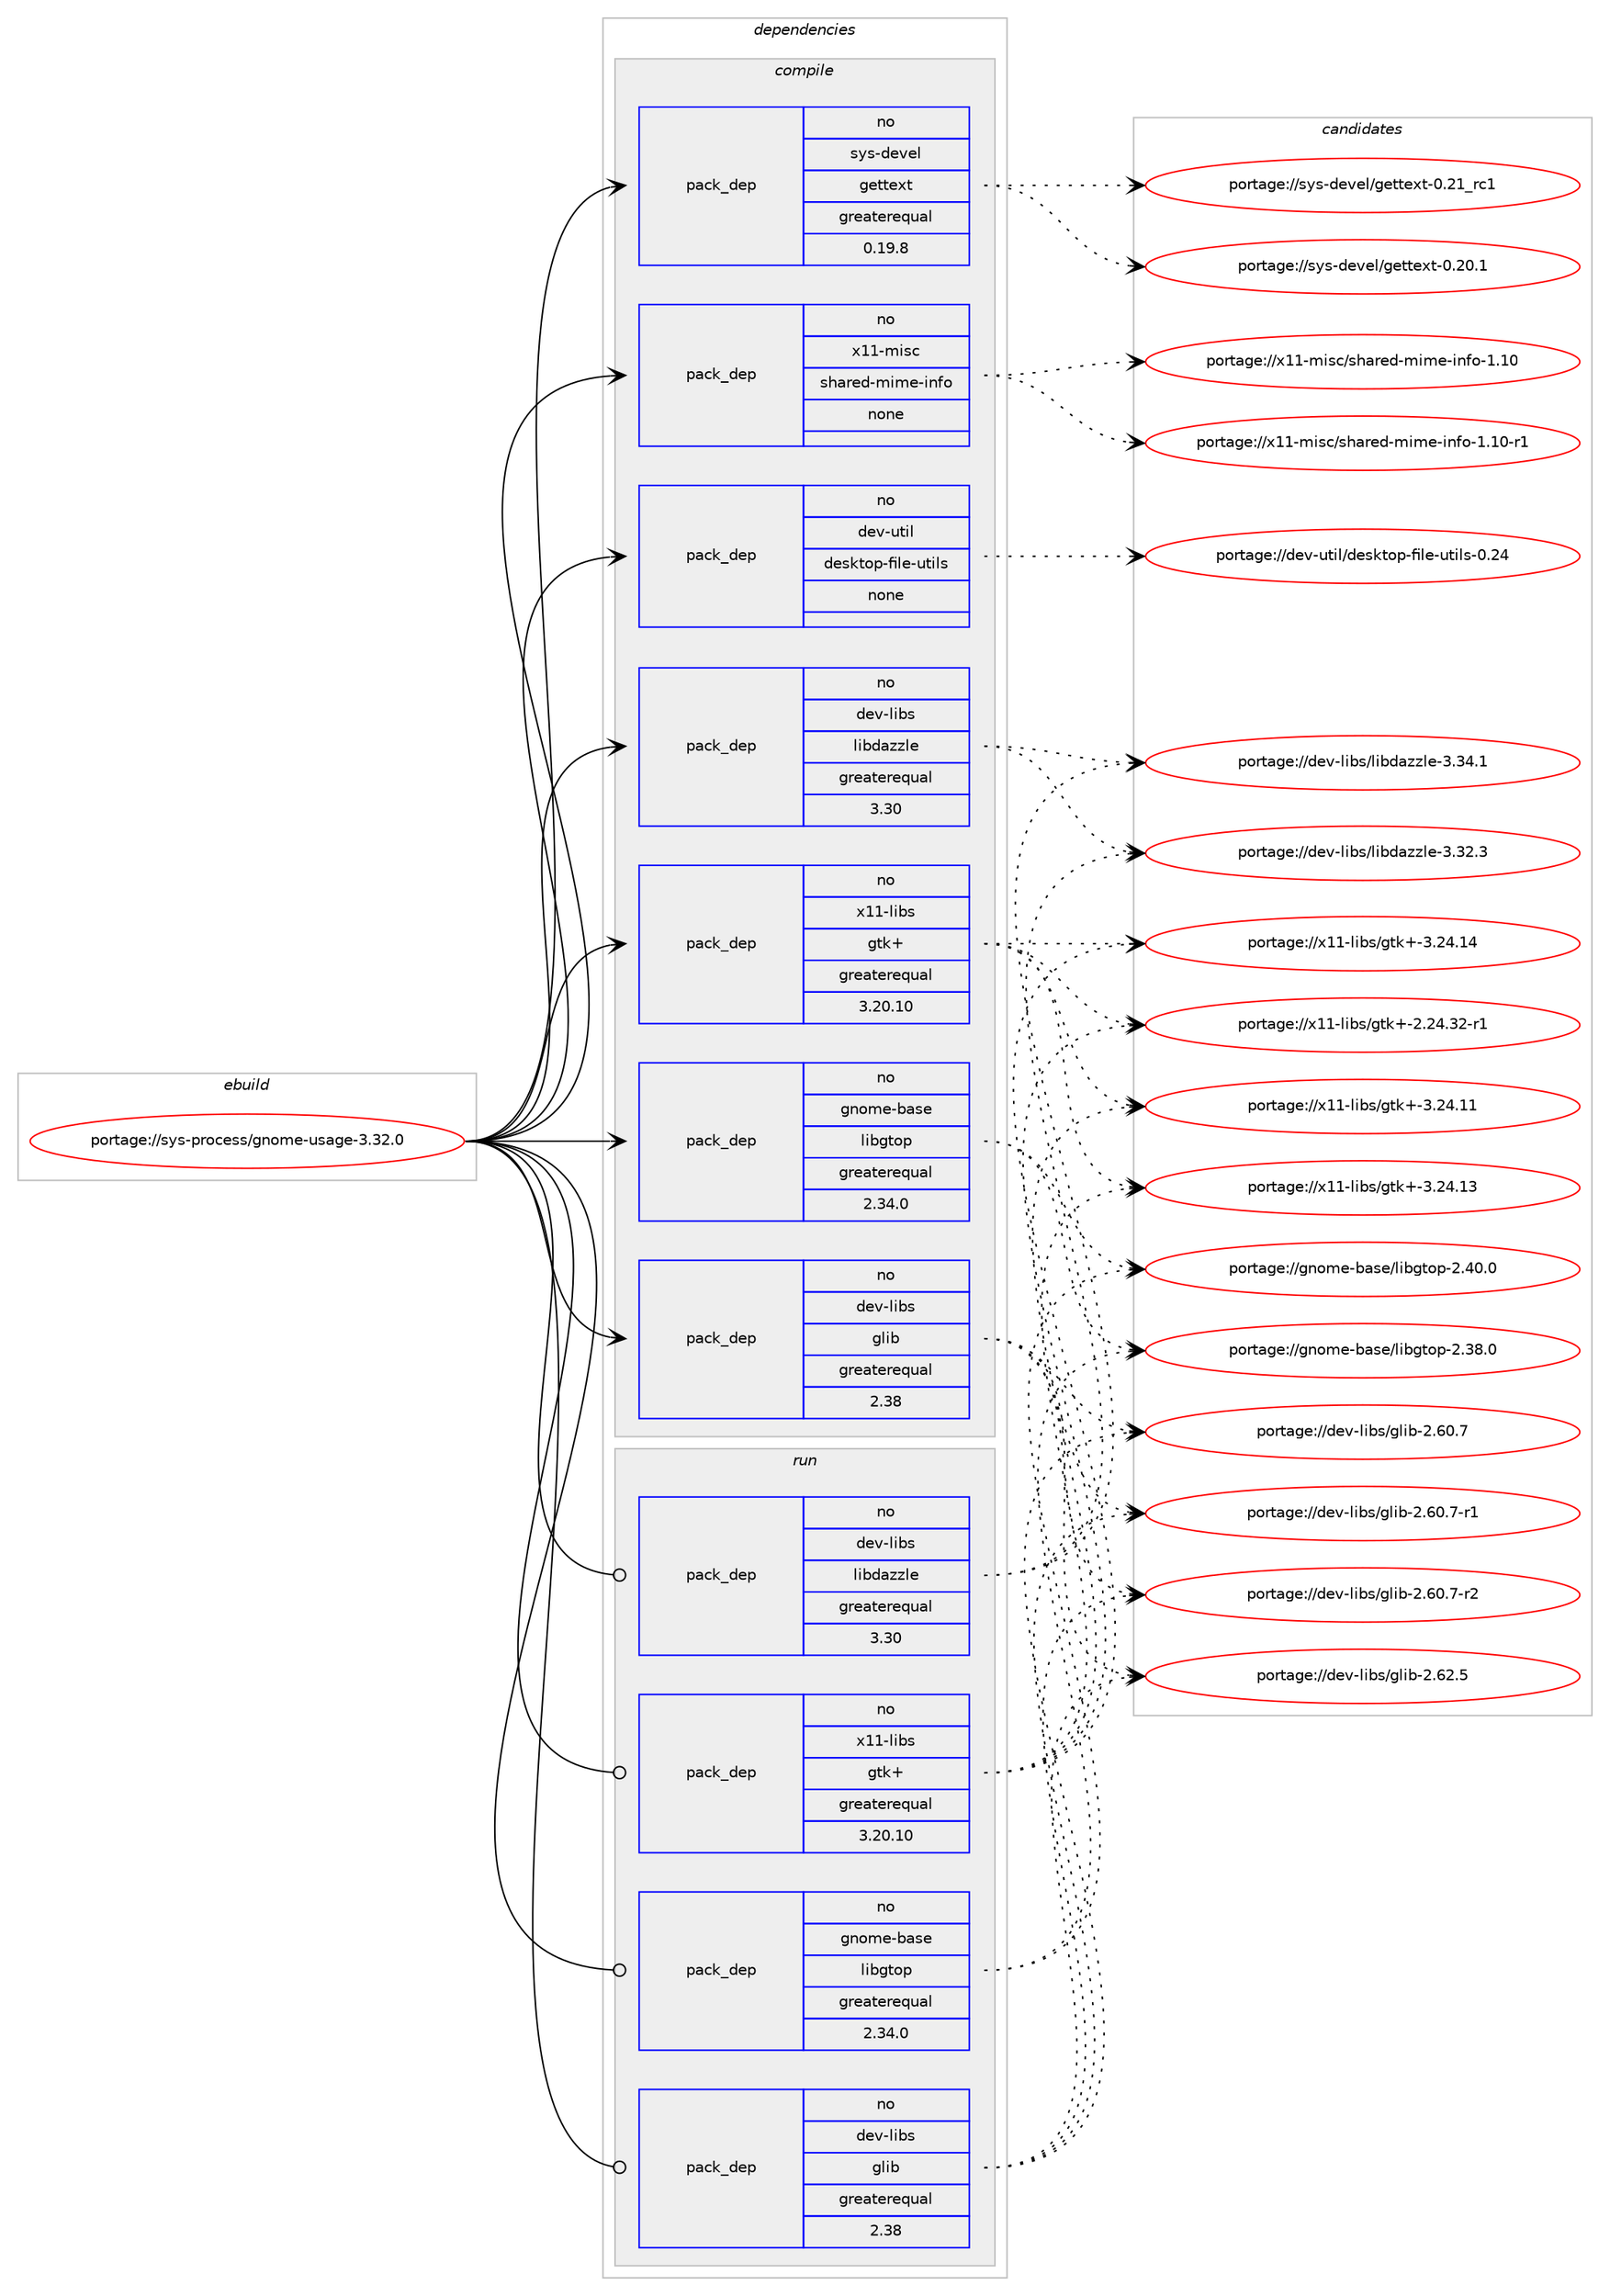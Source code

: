 digraph prolog {

# *************
# Graph options
# *************

newrank=true;
concentrate=true;
compound=true;
graph [rankdir=LR,fontname=Helvetica,fontsize=10,ranksep=1.5];#, ranksep=2.5, nodesep=0.2];
edge  [arrowhead=vee];
node  [fontname=Helvetica,fontsize=10];

# **********
# The ebuild
# **********

subgraph cluster_leftcol {
color=gray;
rank=same;
label=<<i>ebuild</i>>;
id [label="portage://sys-process/gnome-usage-3.32.0", color=red, width=4, href="../sys-process/gnome-usage-3.32.0.svg"];
}

# ****************
# The dependencies
# ****************

subgraph cluster_midcol {
color=gray;
label=<<i>dependencies</i>>;
subgraph cluster_compile {
fillcolor="#eeeeee";
style=filled;
label=<<i>compile</i>>;
subgraph pack20070 {
dependency24688 [label=<<TABLE BORDER="0" CELLBORDER="1" CELLSPACING="0" CELLPADDING="4" WIDTH="220"><TR><TD ROWSPAN="6" CELLPADDING="30">pack_dep</TD></TR><TR><TD WIDTH="110">no</TD></TR><TR><TD>dev-libs</TD></TR><TR><TD>glib</TD></TR><TR><TD>greaterequal</TD></TR><TR><TD>2.38</TD></TR></TABLE>>, shape=none, color=blue];
}
id:e -> dependency24688:w [weight=20,style="solid",arrowhead="vee"];
subgraph pack20071 {
dependency24689 [label=<<TABLE BORDER="0" CELLBORDER="1" CELLSPACING="0" CELLPADDING="4" WIDTH="220"><TR><TD ROWSPAN="6" CELLPADDING="30">pack_dep</TD></TR><TR><TD WIDTH="110">no</TD></TR><TR><TD>dev-libs</TD></TR><TR><TD>libdazzle</TD></TR><TR><TD>greaterequal</TD></TR><TR><TD>3.30</TD></TR></TABLE>>, shape=none, color=blue];
}
id:e -> dependency24689:w [weight=20,style="solid",arrowhead="vee"];
subgraph pack20072 {
dependency24690 [label=<<TABLE BORDER="0" CELLBORDER="1" CELLSPACING="0" CELLPADDING="4" WIDTH="220"><TR><TD ROWSPAN="6" CELLPADDING="30">pack_dep</TD></TR><TR><TD WIDTH="110">no</TD></TR><TR><TD>dev-util</TD></TR><TR><TD>desktop-file-utils</TD></TR><TR><TD>none</TD></TR><TR><TD></TD></TR></TABLE>>, shape=none, color=blue];
}
id:e -> dependency24690:w [weight=20,style="solid",arrowhead="vee"];
subgraph pack20073 {
dependency24691 [label=<<TABLE BORDER="0" CELLBORDER="1" CELLSPACING="0" CELLPADDING="4" WIDTH="220"><TR><TD ROWSPAN="6" CELLPADDING="30">pack_dep</TD></TR><TR><TD WIDTH="110">no</TD></TR><TR><TD>gnome-base</TD></TR><TR><TD>libgtop</TD></TR><TR><TD>greaterequal</TD></TR><TR><TD>2.34.0</TD></TR></TABLE>>, shape=none, color=blue];
}
id:e -> dependency24691:w [weight=20,style="solid",arrowhead="vee"];
subgraph pack20074 {
dependency24692 [label=<<TABLE BORDER="0" CELLBORDER="1" CELLSPACING="0" CELLPADDING="4" WIDTH="220"><TR><TD ROWSPAN="6" CELLPADDING="30">pack_dep</TD></TR><TR><TD WIDTH="110">no</TD></TR><TR><TD>sys-devel</TD></TR><TR><TD>gettext</TD></TR><TR><TD>greaterequal</TD></TR><TR><TD>0.19.8</TD></TR></TABLE>>, shape=none, color=blue];
}
id:e -> dependency24692:w [weight=20,style="solid",arrowhead="vee"];
subgraph pack20075 {
dependency24693 [label=<<TABLE BORDER="0" CELLBORDER="1" CELLSPACING="0" CELLPADDING="4" WIDTH="220"><TR><TD ROWSPAN="6" CELLPADDING="30">pack_dep</TD></TR><TR><TD WIDTH="110">no</TD></TR><TR><TD>x11-libs</TD></TR><TR><TD>gtk+</TD></TR><TR><TD>greaterequal</TD></TR><TR><TD>3.20.10</TD></TR></TABLE>>, shape=none, color=blue];
}
id:e -> dependency24693:w [weight=20,style="solid",arrowhead="vee"];
subgraph pack20076 {
dependency24694 [label=<<TABLE BORDER="0" CELLBORDER="1" CELLSPACING="0" CELLPADDING="4" WIDTH="220"><TR><TD ROWSPAN="6" CELLPADDING="30">pack_dep</TD></TR><TR><TD WIDTH="110">no</TD></TR><TR><TD>x11-misc</TD></TR><TR><TD>shared-mime-info</TD></TR><TR><TD>none</TD></TR><TR><TD></TD></TR></TABLE>>, shape=none, color=blue];
}
id:e -> dependency24694:w [weight=20,style="solid",arrowhead="vee"];
}
subgraph cluster_compileandrun {
fillcolor="#eeeeee";
style=filled;
label=<<i>compile and run</i>>;
}
subgraph cluster_run {
fillcolor="#eeeeee";
style=filled;
label=<<i>run</i>>;
subgraph pack20077 {
dependency24695 [label=<<TABLE BORDER="0" CELLBORDER="1" CELLSPACING="0" CELLPADDING="4" WIDTH="220"><TR><TD ROWSPAN="6" CELLPADDING="30">pack_dep</TD></TR><TR><TD WIDTH="110">no</TD></TR><TR><TD>dev-libs</TD></TR><TR><TD>glib</TD></TR><TR><TD>greaterequal</TD></TR><TR><TD>2.38</TD></TR></TABLE>>, shape=none, color=blue];
}
id:e -> dependency24695:w [weight=20,style="solid",arrowhead="odot"];
subgraph pack20078 {
dependency24696 [label=<<TABLE BORDER="0" CELLBORDER="1" CELLSPACING="0" CELLPADDING="4" WIDTH="220"><TR><TD ROWSPAN="6" CELLPADDING="30">pack_dep</TD></TR><TR><TD WIDTH="110">no</TD></TR><TR><TD>dev-libs</TD></TR><TR><TD>libdazzle</TD></TR><TR><TD>greaterequal</TD></TR><TR><TD>3.30</TD></TR></TABLE>>, shape=none, color=blue];
}
id:e -> dependency24696:w [weight=20,style="solid",arrowhead="odot"];
subgraph pack20079 {
dependency24697 [label=<<TABLE BORDER="0" CELLBORDER="1" CELLSPACING="0" CELLPADDING="4" WIDTH="220"><TR><TD ROWSPAN="6" CELLPADDING="30">pack_dep</TD></TR><TR><TD WIDTH="110">no</TD></TR><TR><TD>gnome-base</TD></TR><TR><TD>libgtop</TD></TR><TR><TD>greaterequal</TD></TR><TR><TD>2.34.0</TD></TR></TABLE>>, shape=none, color=blue];
}
id:e -> dependency24697:w [weight=20,style="solid",arrowhead="odot"];
subgraph pack20080 {
dependency24698 [label=<<TABLE BORDER="0" CELLBORDER="1" CELLSPACING="0" CELLPADDING="4" WIDTH="220"><TR><TD ROWSPAN="6" CELLPADDING="30">pack_dep</TD></TR><TR><TD WIDTH="110">no</TD></TR><TR><TD>x11-libs</TD></TR><TR><TD>gtk+</TD></TR><TR><TD>greaterequal</TD></TR><TR><TD>3.20.10</TD></TR></TABLE>>, shape=none, color=blue];
}
id:e -> dependency24698:w [weight=20,style="solid",arrowhead="odot"];
}
}

# **************
# The candidates
# **************

subgraph cluster_choices {
rank=same;
color=gray;
label=<<i>candidates</i>>;

subgraph choice20070 {
color=black;
nodesep=1;
choice1001011184510810598115471031081059845504654504653 [label="portage://dev-libs/glib-2.62.5", color=red, width=4,href="../dev-libs/glib-2.62.5.svg"];
choice10010111845108105981154710310810598455046544846554511450 [label="portage://dev-libs/glib-2.60.7-r2", color=red, width=4,href="../dev-libs/glib-2.60.7-r2.svg"];
choice10010111845108105981154710310810598455046544846554511449 [label="portage://dev-libs/glib-2.60.7-r1", color=red, width=4,href="../dev-libs/glib-2.60.7-r1.svg"];
choice1001011184510810598115471031081059845504654484655 [label="portage://dev-libs/glib-2.60.7", color=red, width=4,href="../dev-libs/glib-2.60.7.svg"];
dependency24688:e -> choice1001011184510810598115471031081059845504654504653:w [style=dotted,weight="100"];
dependency24688:e -> choice10010111845108105981154710310810598455046544846554511450:w [style=dotted,weight="100"];
dependency24688:e -> choice10010111845108105981154710310810598455046544846554511449:w [style=dotted,weight="100"];
dependency24688:e -> choice1001011184510810598115471031081059845504654484655:w [style=dotted,weight="100"];
}
subgraph choice20071 {
color=black;
nodesep=1;
choice100101118451081059811547108105981009712212210810145514651524649 [label="portage://dev-libs/libdazzle-3.34.1", color=red, width=4,href="../dev-libs/libdazzle-3.34.1.svg"];
choice100101118451081059811547108105981009712212210810145514651504651 [label="portage://dev-libs/libdazzle-3.32.3", color=red, width=4,href="../dev-libs/libdazzle-3.32.3.svg"];
dependency24689:e -> choice100101118451081059811547108105981009712212210810145514651524649:w [style=dotted,weight="100"];
dependency24689:e -> choice100101118451081059811547108105981009712212210810145514651504651:w [style=dotted,weight="100"];
}
subgraph choice20072 {
color=black;
nodesep=1;
choice100101118451171161051084710010111510711611111245102105108101451171161051081154548465052 [label="portage://dev-util/desktop-file-utils-0.24", color=red, width=4,href="../dev-util/desktop-file-utils-0.24.svg"];
dependency24690:e -> choice100101118451171161051084710010111510711611111245102105108101451171161051081154548465052:w [style=dotted,weight="100"];
}
subgraph choice20073 {
color=black;
nodesep=1;
choice103110111109101459897115101471081059810311611111245504652484648 [label="portage://gnome-base/libgtop-2.40.0", color=red, width=4,href="../gnome-base/libgtop-2.40.0.svg"];
choice103110111109101459897115101471081059810311611111245504651564648 [label="portage://gnome-base/libgtop-2.38.0", color=red, width=4,href="../gnome-base/libgtop-2.38.0.svg"];
dependency24691:e -> choice103110111109101459897115101471081059810311611111245504652484648:w [style=dotted,weight="100"];
dependency24691:e -> choice103110111109101459897115101471081059810311611111245504651564648:w [style=dotted,weight="100"];
}
subgraph choice20074 {
color=black;
nodesep=1;
choice11512111545100101118101108471031011161161011201164548465049951149949 [label="portage://sys-devel/gettext-0.21_rc1", color=red, width=4,href="../sys-devel/gettext-0.21_rc1.svg"];
choice115121115451001011181011084710310111611610112011645484650484649 [label="portage://sys-devel/gettext-0.20.1", color=red, width=4,href="../sys-devel/gettext-0.20.1.svg"];
dependency24692:e -> choice11512111545100101118101108471031011161161011201164548465049951149949:w [style=dotted,weight="100"];
dependency24692:e -> choice115121115451001011181011084710310111611610112011645484650484649:w [style=dotted,weight="100"];
}
subgraph choice20075 {
color=black;
nodesep=1;
choice1204949451081059811547103116107434551465052464952 [label="portage://x11-libs/gtk+-3.24.14", color=red, width=4,href="../x11-libs/gtk+-3.24.14.svg"];
choice1204949451081059811547103116107434551465052464951 [label="portage://x11-libs/gtk+-3.24.13", color=red, width=4,href="../x11-libs/gtk+-3.24.13.svg"];
choice1204949451081059811547103116107434551465052464949 [label="portage://x11-libs/gtk+-3.24.11", color=red, width=4,href="../x11-libs/gtk+-3.24.11.svg"];
choice12049494510810598115471031161074345504650524651504511449 [label="portage://x11-libs/gtk+-2.24.32-r1", color=red, width=4,href="../x11-libs/gtk+-2.24.32-r1.svg"];
dependency24693:e -> choice1204949451081059811547103116107434551465052464952:w [style=dotted,weight="100"];
dependency24693:e -> choice1204949451081059811547103116107434551465052464951:w [style=dotted,weight="100"];
dependency24693:e -> choice1204949451081059811547103116107434551465052464949:w [style=dotted,weight="100"];
dependency24693:e -> choice12049494510810598115471031161074345504650524651504511449:w [style=dotted,weight="100"];
}
subgraph choice20076 {
color=black;
nodesep=1;
choice120494945109105115994711510497114101100451091051091014510511010211145494649484511449 [label="portage://x11-misc/shared-mime-info-1.10-r1", color=red, width=4,href="../x11-misc/shared-mime-info-1.10-r1.svg"];
choice12049494510910511599471151049711410110045109105109101451051101021114549464948 [label="portage://x11-misc/shared-mime-info-1.10", color=red, width=4,href="../x11-misc/shared-mime-info-1.10.svg"];
dependency24694:e -> choice120494945109105115994711510497114101100451091051091014510511010211145494649484511449:w [style=dotted,weight="100"];
dependency24694:e -> choice12049494510910511599471151049711410110045109105109101451051101021114549464948:w [style=dotted,weight="100"];
}
subgraph choice20077 {
color=black;
nodesep=1;
choice1001011184510810598115471031081059845504654504653 [label="portage://dev-libs/glib-2.62.5", color=red, width=4,href="../dev-libs/glib-2.62.5.svg"];
choice10010111845108105981154710310810598455046544846554511450 [label="portage://dev-libs/glib-2.60.7-r2", color=red, width=4,href="../dev-libs/glib-2.60.7-r2.svg"];
choice10010111845108105981154710310810598455046544846554511449 [label="portage://dev-libs/glib-2.60.7-r1", color=red, width=4,href="../dev-libs/glib-2.60.7-r1.svg"];
choice1001011184510810598115471031081059845504654484655 [label="portage://dev-libs/glib-2.60.7", color=red, width=4,href="../dev-libs/glib-2.60.7.svg"];
dependency24695:e -> choice1001011184510810598115471031081059845504654504653:w [style=dotted,weight="100"];
dependency24695:e -> choice10010111845108105981154710310810598455046544846554511450:w [style=dotted,weight="100"];
dependency24695:e -> choice10010111845108105981154710310810598455046544846554511449:w [style=dotted,weight="100"];
dependency24695:e -> choice1001011184510810598115471031081059845504654484655:w [style=dotted,weight="100"];
}
subgraph choice20078 {
color=black;
nodesep=1;
choice100101118451081059811547108105981009712212210810145514651524649 [label="portage://dev-libs/libdazzle-3.34.1", color=red, width=4,href="../dev-libs/libdazzle-3.34.1.svg"];
choice100101118451081059811547108105981009712212210810145514651504651 [label="portage://dev-libs/libdazzle-3.32.3", color=red, width=4,href="../dev-libs/libdazzle-3.32.3.svg"];
dependency24696:e -> choice100101118451081059811547108105981009712212210810145514651524649:w [style=dotted,weight="100"];
dependency24696:e -> choice100101118451081059811547108105981009712212210810145514651504651:w [style=dotted,weight="100"];
}
subgraph choice20079 {
color=black;
nodesep=1;
choice103110111109101459897115101471081059810311611111245504652484648 [label="portage://gnome-base/libgtop-2.40.0", color=red, width=4,href="../gnome-base/libgtop-2.40.0.svg"];
choice103110111109101459897115101471081059810311611111245504651564648 [label="portage://gnome-base/libgtop-2.38.0", color=red, width=4,href="../gnome-base/libgtop-2.38.0.svg"];
dependency24697:e -> choice103110111109101459897115101471081059810311611111245504652484648:w [style=dotted,weight="100"];
dependency24697:e -> choice103110111109101459897115101471081059810311611111245504651564648:w [style=dotted,weight="100"];
}
subgraph choice20080 {
color=black;
nodesep=1;
choice1204949451081059811547103116107434551465052464952 [label="portage://x11-libs/gtk+-3.24.14", color=red, width=4,href="../x11-libs/gtk+-3.24.14.svg"];
choice1204949451081059811547103116107434551465052464951 [label="portage://x11-libs/gtk+-3.24.13", color=red, width=4,href="../x11-libs/gtk+-3.24.13.svg"];
choice1204949451081059811547103116107434551465052464949 [label="portage://x11-libs/gtk+-3.24.11", color=red, width=4,href="../x11-libs/gtk+-3.24.11.svg"];
choice12049494510810598115471031161074345504650524651504511449 [label="portage://x11-libs/gtk+-2.24.32-r1", color=red, width=4,href="../x11-libs/gtk+-2.24.32-r1.svg"];
dependency24698:e -> choice1204949451081059811547103116107434551465052464952:w [style=dotted,weight="100"];
dependency24698:e -> choice1204949451081059811547103116107434551465052464951:w [style=dotted,weight="100"];
dependency24698:e -> choice1204949451081059811547103116107434551465052464949:w [style=dotted,weight="100"];
dependency24698:e -> choice12049494510810598115471031161074345504650524651504511449:w [style=dotted,weight="100"];
}
}

}
